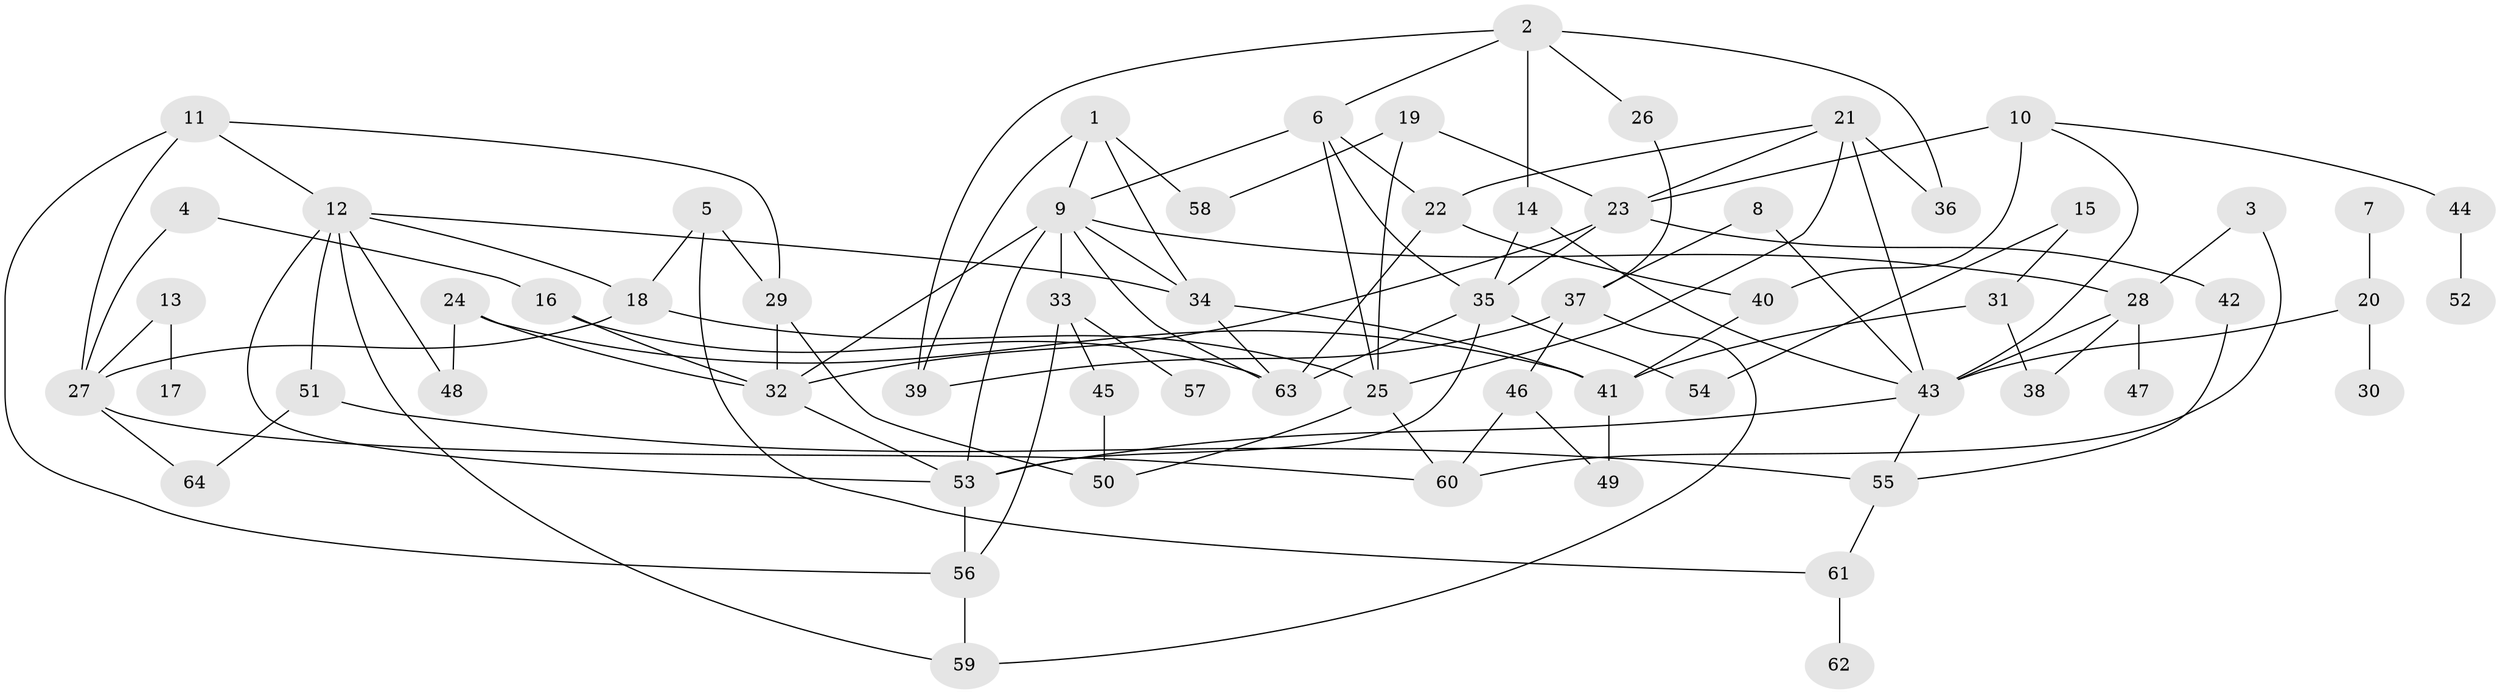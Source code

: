 // original degree distribution, {7: 0.0234375, 1: 0.21875, 10: 0.015625, 5: 0.0859375, 4: 0.1171875, 3: 0.15625, 6: 0.03125, 2: 0.3515625}
// Generated by graph-tools (version 1.1) at 2025/36/03/04/25 23:36:13]
// undirected, 64 vertices, 110 edges
graph export_dot {
  node [color=gray90,style=filled];
  1;
  2;
  3;
  4;
  5;
  6;
  7;
  8;
  9;
  10;
  11;
  12;
  13;
  14;
  15;
  16;
  17;
  18;
  19;
  20;
  21;
  22;
  23;
  24;
  25;
  26;
  27;
  28;
  29;
  30;
  31;
  32;
  33;
  34;
  35;
  36;
  37;
  38;
  39;
  40;
  41;
  42;
  43;
  44;
  45;
  46;
  47;
  48;
  49;
  50;
  51;
  52;
  53;
  54;
  55;
  56;
  57;
  58;
  59;
  60;
  61;
  62;
  63;
  64;
  1 -- 9 [weight=1.0];
  1 -- 34 [weight=1.0];
  1 -- 39 [weight=1.0];
  1 -- 58 [weight=1.0];
  2 -- 6 [weight=1.0];
  2 -- 14 [weight=1.0];
  2 -- 26 [weight=1.0];
  2 -- 36 [weight=1.0];
  2 -- 39 [weight=1.0];
  3 -- 28 [weight=1.0];
  3 -- 60 [weight=1.0];
  4 -- 16 [weight=1.0];
  4 -- 27 [weight=1.0];
  5 -- 18 [weight=1.0];
  5 -- 29 [weight=1.0];
  5 -- 61 [weight=2.0];
  6 -- 9 [weight=1.0];
  6 -- 22 [weight=2.0];
  6 -- 25 [weight=1.0];
  6 -- 35 [weight=1.0];
  7 -- 20 [weight=1.0];
  8 -- 37 [weight=1.0];
  8 -- 43 [weight=1.0];
  9 -- 28 [weight=1.0];
  9 -- 32 [weight=1.0];
  9 -- 33 [weight=1.0];
  9 -- 34 [weight=1.0];
  9 -- 53 [weight=1.0];
  9 -- 63 [weight=2.0];
  10 -- 23 [weight=1.0];
  10 -- 40 [weight=1.0];
  10 -- 43 [weight=1.0];
  10 -- 44 [weight=1.0];
  11 -- 12 [weight=1.0];
  11 -- 27 [weight=1.0];
  11 -- 29 [weight=1.0];
  11 -- 56 [weight=1.0];
  12 -- 18 [weight=1.0];
  12 -- 34 [weight=1.0];
  12 -- 48 [weight=1.0];
  12 -- 51 [weight=1.0];
  12 -- 53 [weight=1.0];
  12 -- 59 [weight=1.0];
  13 -- 17 [weight=1.0];
  13 -- 27 [weight=1.0];
  14 -- 35 [weight=1.0];
  14 -- 43 [weight=1.0];
  15 -- 31 [weight=1.0];
  15 -- 54 [weight=1.0];
  16 -- 32 [weight=1.0];
  16 -- 63 [weight=1.0];
  18 -- 25 [weight=1.0];
  18 -- 27 [weight=1.0];
  19 -- 23 [weight=1.0];
  19 -- 25 [weight=1.0];
  19 -- 58 [weight=1.0];
  20 -- 30 [weight=1.0];
  20 -- 43 [weight=1.0];
  21 -- 22 [weight=1.0];
  21 -- 23 [weight=1.0];
  21 -- 25 [weight=1.0];
  21 -- 36 [weight=1.0];
  21 -- 43 [weight=2.0];
  22 -- 40 [weight=1.0];
  22 -- 63 [weight=1.0];
  23 -- 32 [weight=1.0];
  23 -- 35 [weight=1.0];
  23 -- 42 [weight=1.0];
  24 -- 32 [weight=1.0];
  24 -- 41 [weight=1.0];
  24 -- 48 [weight=1.0];
  25 -- 50 [weight=1.0];
  25 -- 60 [weight=1.0];
  26 -- 37 [weight=1.0];
  27 -- 60 [weight=1.0];
  27 -- 64 [weight=1.0];
  28 -- 38 [weight=1.0];
  28 -- 43 [weight=1.0];
  28 -- 47 [weight=1.0];
  29 -- 32 [weight=1.0];
  29 -- 50 [weight=1.0];
  31 -- 38 [weight=1.0];
  31 -- 41 [weight=1.0];
  32 -- 53 [weight=1.0];
  33 -- 45 [weight=2.0];
  33 -- 56 [weight=1.0];
  33 -- 57 [weight=1.0];
  34 -- 41 [weight=1.0];
  34 -- 63 [weight=1.0];
  35 -- 53 [weight=1.0];
  35 -- 54 [weight=1.0];
  35 -- 63 [weight=1.0];
  37 -- 39 [weight=1.0];
  37 -- 46 [weight=1.0];
  37 -- 59 [weight=1.0];
  40 -- 41 [weight=1.0];
  41 -- 49 [weight=1.0];
  42 -- 55 [weight=1.0];
  43 -- 53 [weight=1.0];
  43 -- 55 [weight=1.0];
  44 -- 52 [weight=1.0];
  45 -- 50 [weight=1.0];
  46 -- 49 [weight=1.0];
  46 -- 60 [weight=1.0];
  51 -- 55 [weight=1.0];
  51 -- 64 [weight=1.0];
  53 -- 56 [weight=1.0];
  55 -- 61 [weight=1.0];
  56 -- 59 [weight=1.0];
  61 -- 62 [weight=1.0];
}
